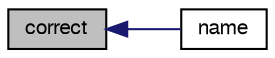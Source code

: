 digraph "correct"
{
  bgcolor="transparent";
  edge [fontname="FreeSans",fontsize="10",labelfontname="FreeSans",labelfontsize="10"];
  node [fontname="FreeSans",fontsize="10",shape=record];
  rankdir="LR";
  Node698 [label="correct",height=0.2,width=0.4,color="black", fillcolor="grey75", style="filled", fontcolor="black"];
  Node698 -> Node699 [dir="back",color="midnightblue",fontsize="10",style="solid",fontname="FreeSans"];
  Node699 [label="name",height=0.2,width=0.4,color="black",URL="$a29322.html#a754ce9966caae1ee331378bf4a87269b",tooltip="Return name of the set of probes. "];
}
